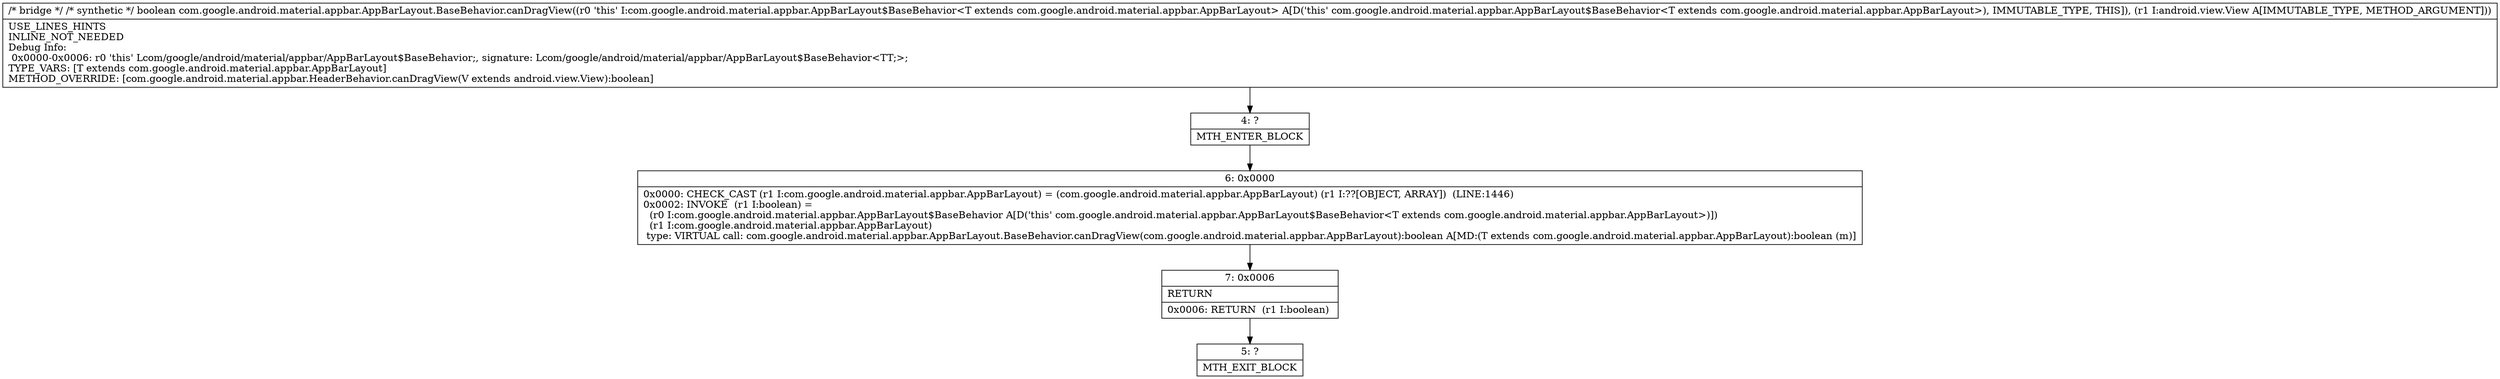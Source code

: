 digraph "CFG forcom.google.android.material.appbar.AppBarLayout.BaseBehavior.canDragView(Landroid\/view\/View;)Z" {
Node_4 [shape=record,label="{4\:\ ?|MTH_ENTER_BLOCK\l}"];
Node_6 [shape=record,label="{6\:\ 0x0000|0x0000: CHECK_CAST (r1 I:com.google.android.material.appbar.AppBarLayout) = (com.google.android.material.appbar.AppBarLayout) (r1 I:??[OBJECT, ARRAY])  (LINE:1446)\l0x0002: INVOKE  (r1 I:boolean) = \l  (r0 I:com.google.android.material.appbar.AppBarLayout$BaseBehavior A[D('this' com.google.android.material.appbar.AppBarLayout$BaseBehavior\<T extends com.google.android.material.appbar.AppBarLayout\>)])\l  (r1 I:com.google.android.material.appbar.AppBarLayout)\l type: VIRTUAL call: com.google.android.material.appbar.AppBarLayout.BaseBehavior.canDragView(com.google.android.material.appbar.AppBarLayout):boolean A[MD:(T extends com.google.android.material.appbar.AppBarLayout):boolean (m)]\l}"];
Node_7 [shape=record,label="{7\:\ 0x0006|RETURN\l|0x0006: RETURN  (r1 I:boolean) \l}"];
Node_5 [shape=record,label="{5\:\ ?|MTH_EXIT_BLOCK\l}"];
MethodNode[shape=record,label="{\/* bridge *\/ \/* synthetic *\/ boolean com.google.android.material.appbar.AppBarLayout.BaseBehavior.canDragView((r0 'this' I:com.google.android.material.appbar.AppBarLayout$BaseBehavior\<T extends com.google.android.material.appbar.AppBarLayout\> A[D('this' com.google.android.material.appbar.AppBarLayout$BaseBehavior\<T extends com.google.android.material.appbar.AppBarLayout\>), IMMUTABLE_TYPE, THIS]), (r1 I:android.view.View A[IMMUTABLE_TYPE, METHOD_ARGUMENT]))  | USE_LINES_HINTS\lINLINE_NOT_NEEDED\lDebug Info:\l  0x0000\-0x0006: r0 'this' Lcom\/google\/android\/material\/appbar\/AppBarLayout$BaseBehavior;, signature: Lcom\/google\/android\/material\/appbar\/AppBarLayout$BaseBehavior\<TT;\>;\lTYPE_VARS: [T extends com.google.android.material.appbar.AppBarLayout]\lMETHOD_OVERRIDE: [com.google.android.material.appbar.HeaderBehavior.canDragView(V extends android.view.View):boolean]\l}"];
MethodNode -> Node_4;Node_4 -> Node_6;
Node_6 -> Node_7;
Node_7 -> Node_5;
}


